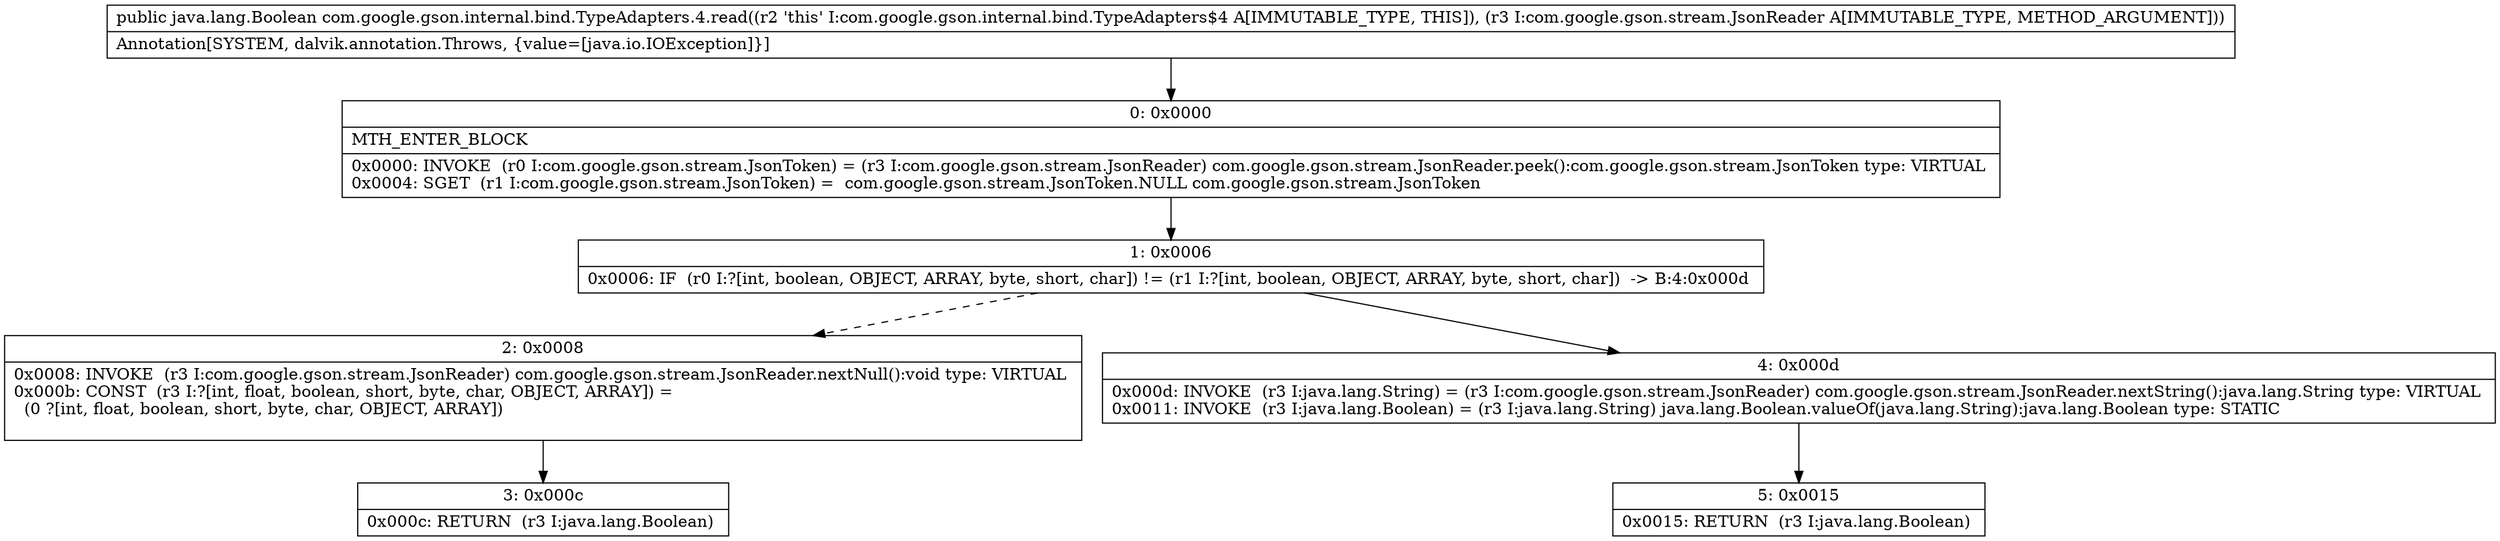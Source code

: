 digraph "CFG forcom.google.gson.internal.bind.TypeAdapters.4.read(Lcom\/google\/gson\/stream\/JsonReader;)Ljava\/lang\/Boolean;" {
Node_0 [shape=record,label="{0\:\ 0x0000|MTH_ENTER_BLOCK\l|0x0000: INVOKE  (r0 I:com.google.gson.stream.JsonToken) = (r3 I:com.google.gson.stream.JsonReader) com.google.gson.stream.JsonReader.peek():com.google.gson.stream.JsonToken type: VIRTUAL \l0x0004: SGET  (r1 I:com.google.gson.stream.JsonToken) =  com.google.gson.stream.JsonToken.NULL com.google.gson.stream.JsonToken \l}"];
Node_1 [shape=record,label="{1\:\ 0x0006|0x0006: IF  (r0 I:?[int, boolean, OBJECT, ARRAY, byte, short, char]) != (r1 I:?[int, boolean, OBJECT, ARRAY, byte, short, char])  \-\> B:4:0x000d \l}"];
Node_2 [shape=record,label="{2\:\ 0x0008|0x0008: INVOKE  (r3 I:com.google.gson.stream.JsonReader) com.google.gson.stream.JsonReader.nextNull():void type: VIRTUAL \l0x000b: CONST  (r3 I:?[int, float, boolean, short, byte, char, OBJECT, ARRAY]) = \l  (0 ?[int, float, boolean, short, byte, char, OBJECT, ARRAY])\l \l}"];
Node_3 [shape=record,label="{3\:\ 0x000c|0x000c: RETURN  (r3 I:java.lang.Boolean) \l}"];
Node_4 [shape=record,label="{4\:\ 0x000d|0x000d: INVOKE  (r3 I:java.lang.String) = (r3 I:com.google.gson.stream.JsonReader) com.google.gson.stream.JsonReader.nextString():java.lang.String type: VIRTUAL \l0x0011: INVOKE  (r3 I:java.lang.Boolean) = (r3 I:java.lang.String) java.lang.Boolean.valueOf(java.lang.String):java.lang.Boolean type: STATIC \l}"];
Node_5 [shape=record,label="{5\:\ 0x0015|0x0015: RETURN  (r3 I:java.lang.Boolean) \l}"];
MethodNode[shape=record,label="{public java.lang.Boolean com.google.gson.internal.bind.TypeAdapters.4.read((r2 'this' I:com.google.gson.internal.bind.TypeAdapters$4 A[IMMUTABLE_TYPE, THIS]), (r3 I:com.google.gson.stream.JsonReader A[IMMUTABLE_TYPE, METHOD_ARGUMENT]))  | Annotation[SYSTEM, dalvik.annotation.Throws, \{value=[java.io.IOException]\}]\l}"];
MethodNode -> Node_0;
Node_0 -> Node_1;
Node_1 -> Node_2[style=dashed];
Node_1 -> Node_4;
Node_2 -> Node_3;
Node_4 -> Node_5;
}

